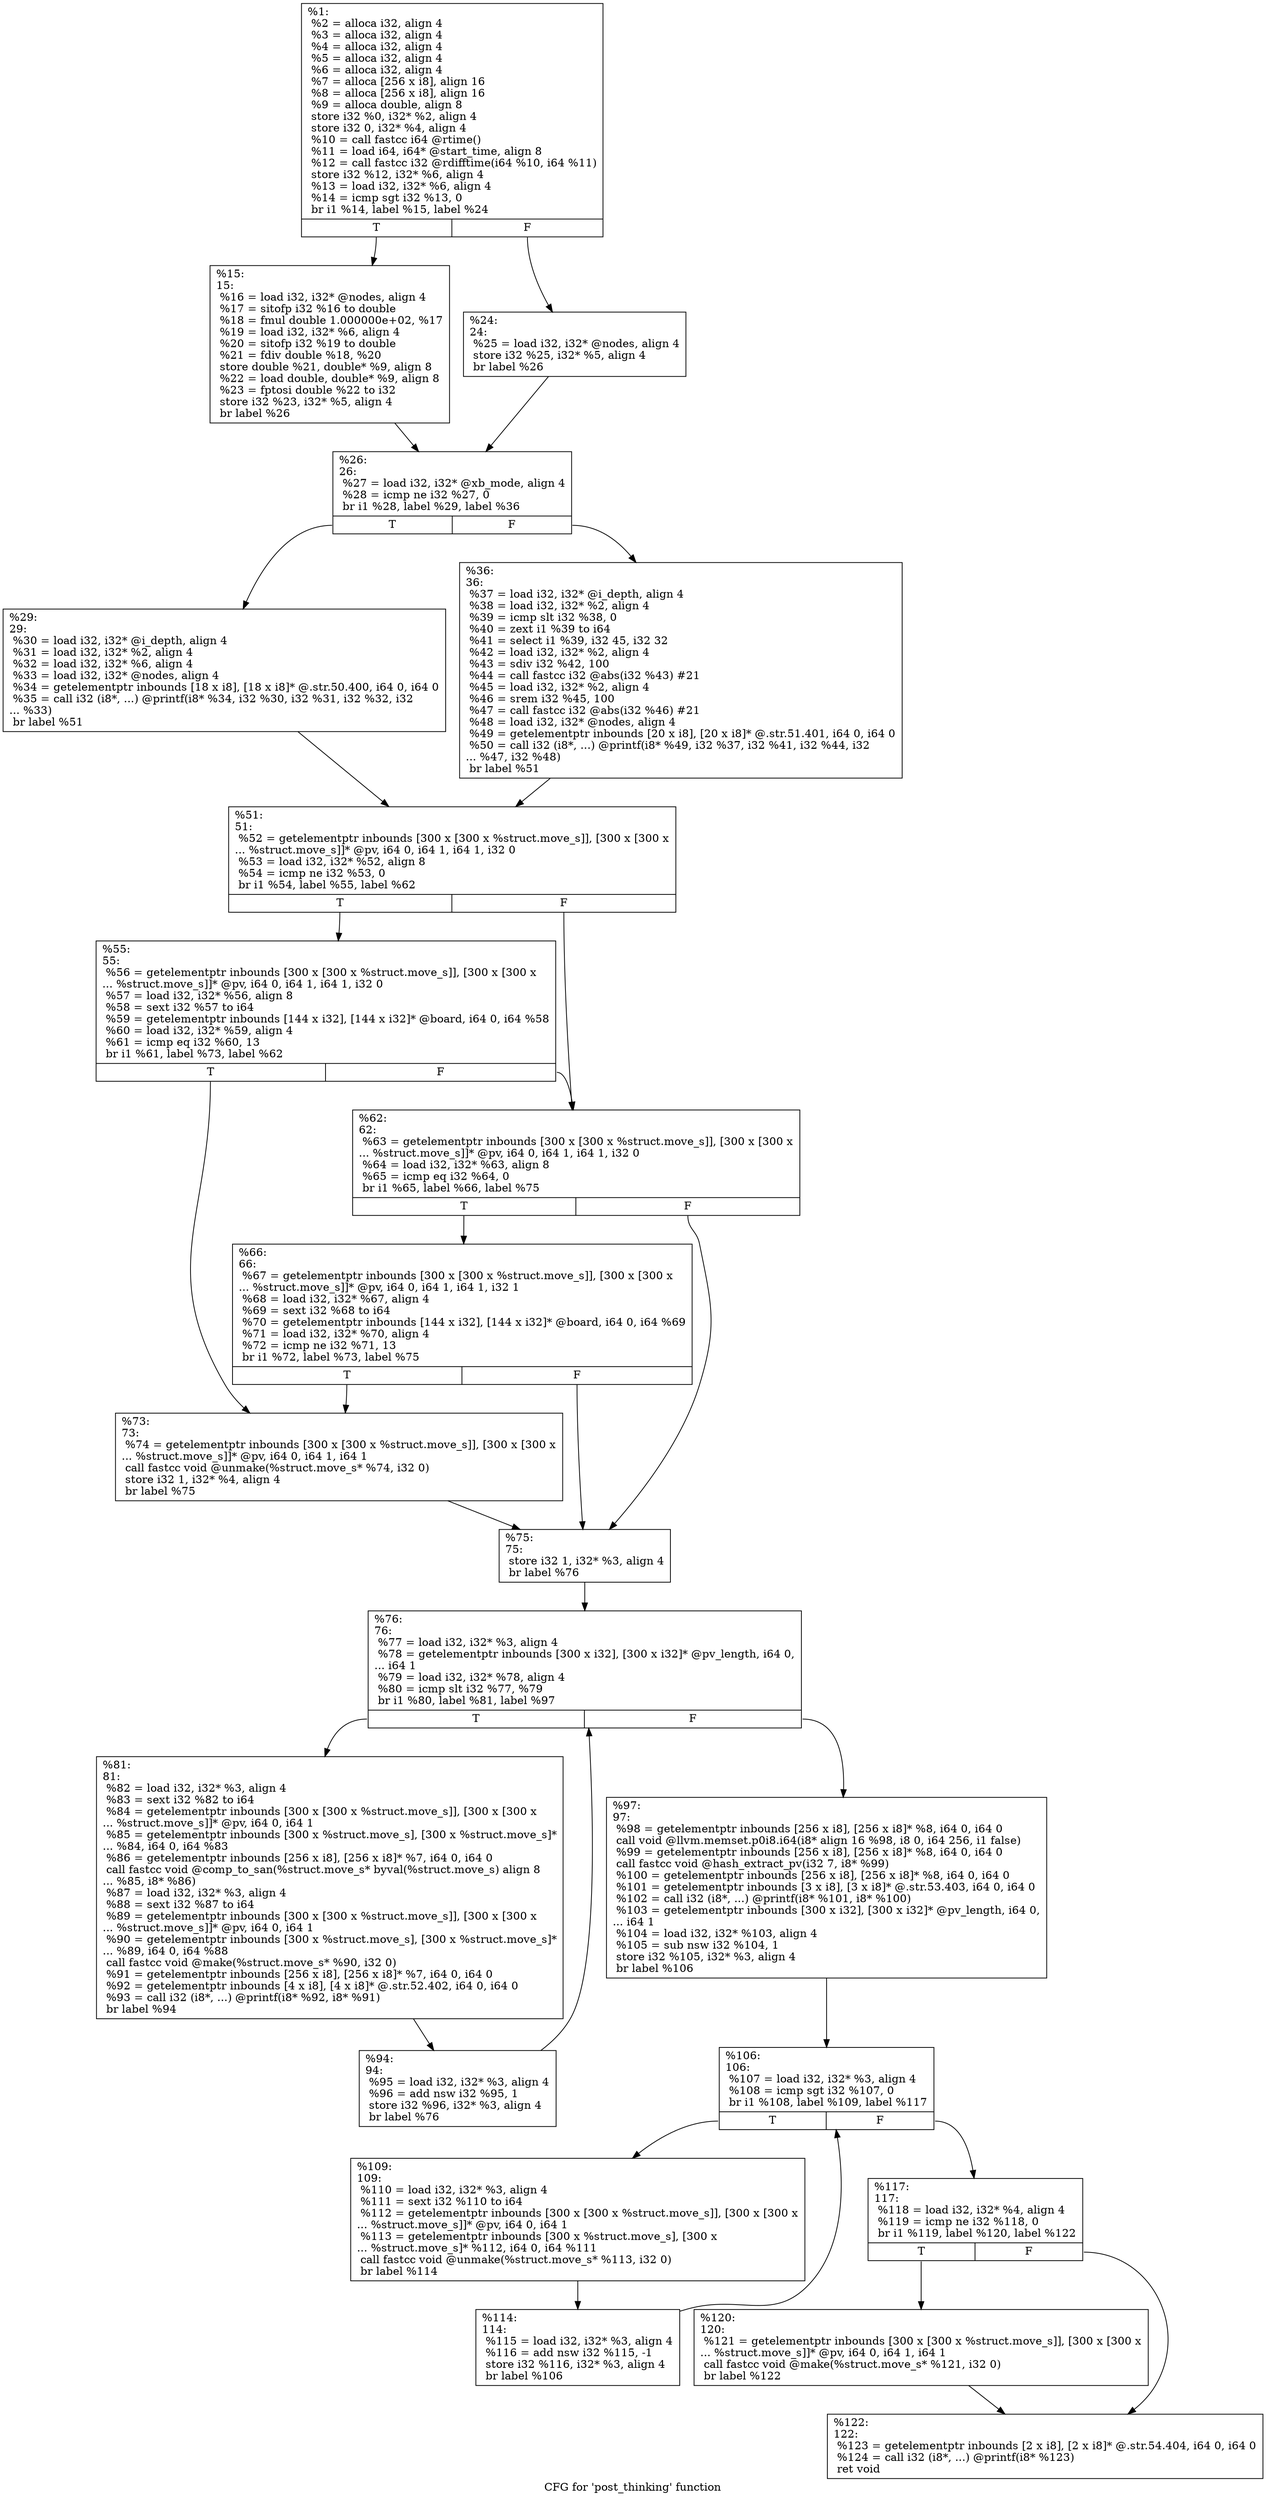 digraph "CFG for 'post_thinking' function" {
	label="CFG for 'post_thinking' function";

	Node0x27eae00 [shape=record,label="{%1:\l  %2 = alloca i32, align 4\l  %3 = alloca i32, align 4\l  %4 = alloca i32, align 4\l  %5 = alloca i32, align 4\l  %6 = alloca i32, align 4\l  %7 = alloca [256 x i8], align 16\l  %8 = alloca [256 x i8], align 16\l  %9 = alloca double, align 8\l  store i32 %0, i32* %2, align 4\l  store i32 0, i32* %4, align 4\l  %10 = call fastcc i64 @rtime()\l  %11 = load i64, i64* @start_time, align 8\l  %12 = call fastcc i32 @rdifftime(i64 %10, i64 %11)\l  store i32 %12, i32* %6, align 4\l  %13 = load i32, i32* %6, align 4\l  %14 = icmp sgt i32 %13, 0\l  br i1 %14, label %15, label %24\l|{<s0>T|<s1>F}}"];
	Node0x27eae00:s0 -> Node0x27eb120;
	Node0x27eae00:s1 -> Node0x27ecc20;
	Node0x27eb120 [shape=record,label="{%15:\l15:                                               \l  %16 = load i32, i32* @nodes, align 4\l  %17 = sitofp i32 %16 to double\l  %18 = fmul double 1.000000e+02, %17\l  %19 = load i32, i32* %6, align 4\l  %20 = sitofp i32 %19 to double\l  %21 = fdiv double %18, %20\l  store double %21, double* %9, align 8\l  %22 = load double, double* %9, align 8\l  %23 = fptosi double %22 to i32\l  store i32 %23, i32* %5, align 4\l  br label %26\l}"];
	Node0x27eb120 -> Node0x27ecc70;
	Node0x27ecc20 [shape=record,label="{%24:\l24:                                               \l  %25 = load i32, i32* @nodes, align 4\l  store i32 %25, i32* %5, align 4\l  br label %26\l}"];
	Node0x27ecc20 -> Node0x27ecc70;
	Node0x27ecc70 [shape=record,label="{%26:\l26:                                               \l  %27 = load i32, i32* @xb_mode, align 4\l  %28 = icmp ne i32 %27, 0\l  br i1 %28, label %29, label %36\l|{<s0>T|<s1>F}}"];
	Node0x27ecc70:s0 -> Node0x27eccc0;
	Node0x27ecc70:s1 -> Node0x27ecd10;
	Node0x27eccc0 [shape=record,label="{%29:\l29:                                               \l  %30 = load i32, i32* @i_depth, align 4\l  %31 = load i32, i32* %2, align 4\l  %32 = load i32, i32* %6, align 4\l  %33 = load i32, i32* @nodes, align 4\l  %34 = getelementptr inbounds [18 x i8], [18 x i8]* @.str.50.400, i64 0, i64 0\l  %35 = call i32 (i8*, ...) @printf(i8* %34, i32 %30, i32 %31, i32 %32, i32\l... %33)\l  br label %51\l}"];
	Node0x27eccc0 -> Node0x27ecd60;
	Node0x27ecd10 [shape=record,label="{%36:\l36:                                               \l  %37 = load i32, i32* @i_depth, align 4\l  %38 = load i32, i32* %2, align 4\l  %39 = icmp slt i32 %38, 0\l  %40 = zext i1 %39 to i64\l  %41 = select i1 %39, i32 45, i32 32\l  %42 = load i32, i32* %2, align 4\l  %43 = sdiv i32 %42, 100\l  %44 = call fastcc i32 @abs(i32 %43) #21\l  %45 = load i32, i32* %2, align 4\l  %46 = srem i32 %45, 100\l  %47 = call fastcc i32 @abs(i32 %46) #21\l  %48 = load i32, i32* @nodes, align 4\l  %49 = getelementptr inbounds [20 x i8], [20 x i8]* @.str.51.401, i64 0, i64 0\l  %50 = call i32 (i8*, ...) @printf(i8* %49, i32 %37, i32 %41, i32 %44, i32\l... %47, i32 %48)\l  br label %51\l}"];
	Node0x27ecd10 -> Node0x27ecd60;
	Node0x27ecd60 [shape=record,label="{%51:\l51:                                               \l  %52 = getelementptr inbounds [300 x [300 x %struct.move_s]], [300 x [300 x\l... %struct.move_s]]* @pv, i64 0, i64 1, i64 1, i32 0\l  %53 = load i32, i32* %52, align 8\l  %54 = icmp ne i32 %53, 0\l  br i1 %54, label %55, label %62\l|{<s0>T|<s1>F}}"];
	Node0x27ecd60:s0 -> Node0x27ecdb0;
	Node0x27ecd60:s1 -> Node0x27ece00;
	Node0x27ecdb0 [shape=record,label="{%55:\l55:                                               \l  %56 = getelementptr inbounds [300 x [300 x %struct.move_s]], [300 x [300 x\l... %struct.move_s]]* @pv, i64 0, i64 1, i64 1, i32 0\l  %57 = load i32, i32* %56, align 8\l  %58 = sext i32 %57 to i64\l  %59 = getelementptr inbounds [144 x i32], [144 x i32]* @board, i64 0, i64 %58\l  %60 = load i32, i32* %59, align 4\l  %61 = icmp eq i32 %60, 13\l  br i1 %61, label %73, label %62\l|{<s0>T|<s1>F}}"];
	Node0x27ecdb0:s0 -> Node0x27ecea0;
	Node0x27ecdb0:s1 -> Node0x27ece00;
	Node0x27ece00 [shape=record,label="{%62:\l62:                                               \l  %63 = getelementptr inbounds [300 x [300 x %struct.move_s]], [300 x [300 x\l... %struct.move_s]]* @pv, i64 0, i64 1, i64 1, i32 0\l  %64 = load i32, i32* %63, align 8\l  %65 = icmp eq i32 %64, 0\l  br i1 %65, label %66, label %75\l|{<s0>T|<s1>F}}"];
	Node0x27ece00:s0 -> Node0x27ece50;
	Node0x27ece00:s1 -> Node0x27ecef0;
	Node0x27ece50 [shape=record,label="{%66:\l66:                                               \l  %67 = getelementptr inbounds [300 x [300 x %struct.move_s]], [300 x [300 x\l... %struct.move_s]]* @pv, i64 0, i64 1, i64 1, i32 1\l  %68 = load i32, i32* %67, align 4\l  %69 = sext i32 %68 to i64\l  %70 = getelementptr inbounds [144 x i32], [144 x i32]* @board, i64 0, i64 %69\l  %71 = load i32, i32* %70, align 4\l  %72 = icmp ne i32 %71, 13\l  br i1 %72, label %73, label %75\l|{<s0>T|<s1>F}}"];
	Node0x27ece50:s0 -> Node0x27ecea0;
	Node0x27ece50:s1 -> Node0x27ecef0;
	Node0x27ecea0 [shape=record,label="{%73:\l73:                                               \l  %74 = getelementptr inbounds [300 x [300 x %struct.move_s]], [300 x [300 x\l... %struct.move_s]]* @pv, i64 0, i64 1, i64 1\l  call fastcc void @unmake(%struct.move_s* %74, i32 0)\l  store i32 1, i32* %4, align 4\l  br label %75\l}"];
	Node0x27ecea0 -> Node0x27ecef0;
	Node0x27ecef0 [shape=record,label="{%75:\l75:                                               \l  store i32 1, i32* %3, align 4\l  br label %76\l}"];
	Node0x27ecef0 -> Node0x27ecf40;
	Node0x27ecf40 [shape=record,label="{%76:\l76:                                               \l  %77 = load i32, i32* %3, align 4\l  %78 = getelementptr inbounds [300 x i32], [300 x i32]* @pv_length, i64 0,\l... i64 1\l  %79 = load i32, i32* %78, align 4\l  %80 = icmp slt i32 %77, %79\l  br i1 %80, label %81, label %97\l|{<s0>T|<s1>F}}"];
	Node0x27ecf40:s0 -> Node0x27ecf90;
	Node0x27ecf40:s1 -> Node0x27ed030;
	Node0x27ecf90 [shape=record,label="{%81:\l81:                                               \l  %82 = load i32, i32* %3, align 4\l  %83 = sext i32 %82 to i64\l  %84 = getelementptr inbounds [300 x [300 x %struct.move_s]], [300 x [300 x\l... %struct.move_s]]* @pv, i64 0, i64 1\l  %85 = getelementptr inbounds [300 x %struct.move_s], [300 x %struct.move_s]*\l... %84, i64 0, i64 %83\l  %86 = getelementptr inbounds [256 x i8], [256 x i8]* %7, i64 0, i64 0\l  call fastcc void @comp_to_san(%struct.move_s* byval(%struct.move_s) align 8\l... %85, i8* %86)\l  %87 = load i32, i32* %3, align 4\l  %88 = sext i32 %87 to i64\l  %89 = getelementptr inbounds [300 x [300 x %struct.move_s]], [300 x [300 x\l... %struct.move_s]]* @pv, i64 0, i64 1\l  %90 = getelementptr inbounds [300 x %struct.move_s], [300 x %struct.move_s]*\l... %89, i64 0, i64 %88\l  call fastcc void @make(%struct.move_s* %90, i32 0)\l  %91 = getelementptr inbounds [256 x i8], [256 x i8]* %7, i64 0, i64 0\l  %92 = getelementptr inbounds [4 x i8], [4 x i8]* @.str.52.402, i64 0, i64 0\l  %93 = call i32 (i8*, ...) @printf(i8* %92, i8* %91)\l  br label %94\l}"];
	Node0x27ecf90 -> Node0x27ecfe0;
	Node0x27ecfe0 [shape=record,label="{%94:\l94:                                               \l  %95 = load i32, i32* %3, align 4\l  %96 = add nsw i32 %95, 1\l  store i32 %96, i32* %3, align 4\l  br label %76\l}"];
	Node0x27ecfe0 -> Node0x27ecf40;
	Node0x27ed030 [shape=record,label="{%97:\l97:                                               \l  %98 = getelementptr inbounds [256 x i8], [256 x i8]* %8, i64 0, i64 0\l  call void @llvm.memset.p0i8.i64(i8* align 16 %98, i8 0, i64 256, i1 false)\l  %99 = getelementptr inbounds [256 x i8], [256 x i8]* %8, i64 0, i64 0\l  call fastcc void @hash_extract_pv(i32 7, i8* %99)\l  %100 = getelementptr inbounds [256 x i8], [256 x i8]* %8, i64 0, i64 0\l  %101 = getelementptr inbounds [3 x i8], [3 x i8]* @.str.53.403, i64 0, i64 0\l  %102 = call i32 (i8*, ...) @printf(i8* %101, i8* %100)\l  %103 = getelementptr inbounds [300 x i32], [300 x i32]* @pv_length, i64 0,\l... i64 1\l  %104 = load i32, i32* %103, align 4\l  %105 = sub nsw i32 %104, 1\l  store i32 %105, i32* %3, align 4\l  br label %106\l}"];
	Node0x27ed030 -> Node0x27ed080;
	Node0x27ed080 [shape=record,label="{%106:\l106:                                              \l  %107 = load i32, i32* %3, align 4\l  %108 = icmp sgt i32 %107, 0\l  br i1 %108, label %109, label %117\l|{<s0>T|<s1>F}}"];
	Node0x27ed080:s0 -> Node0x27ed0d0;
	Node0x27ed080:s1 -> Node0x27ed170;
	Node0x27ed0d0 [shape=record,label="{%109:\l109:                                              \l  %110 = load i32, i32* %3, align 4\l  %111 = sext i32 %110 to i64\l  %112 = getelementptr inbounds [300 x [300 x %struct.move_s]], [300 x [300 x\l... %struct.move_s]]* @pv, i64 0, i64 1\l  %113 = getelementptr inbounds [300 x %struct.move_s], [300 x\l... %struct.move_s]* %112, i64 0, i64 %111\l  call fastcc void @unmake(%struct.move_s* %113, i32 0)\l  br label %114\l}"];
	Node0x27ed0d0 -> Node0x27ed120;
	Node0x27ed120 [shape=record,label="{%114:\l114:                                              \l  %115 = load i32, i32* %3, align 4\l  %116 = add nsw i32 %115, -1\l  store i32 %116, i32* %3, align 4\l  br label %106\l}"];
	Node0x27ed120 -> Node0x27ed080;
	Node0x27ed170 [shape=record,label="{%117:\l117:                                              \l  %118 = load i32, i32* %4, align 4\l  %119 = icmp ne i32 %118, 0\l  br i1 %119, label %120, label %122\l|{<s0>T|<s1>F}}"];
	Node0x27ed170:s0 -> Node0x27ed1c0;
	Node0x27ed170:s1 -> Node0x27ed210;
	Node0x27ed1c0 [shape=record,label="{%120:\l120:                                              \l  %121 = getelementptr inbounds [300 x [300 x %struct.move_s]], [300 x [300 x\l... %struct.move_s]]* @pv, i64 0, i64 1, i64 1\l  call fastcc void @make(%struct.move_s* %121, i32 0)\l  br label %122\l}"];
	Node0x27ed1c0 -> Node0x27ed210;
	Node0x27ed210 [shape=record,label="{%122:\l122:                                              \l  %123 = getelementptr inbounds [2 x i8], [2 x i8]* @.str.54.404, i64 0, i64 0\l  %124 = call i32 (i8*, ...) @printf(i8* %123)\l  ret void\l}"];
}
